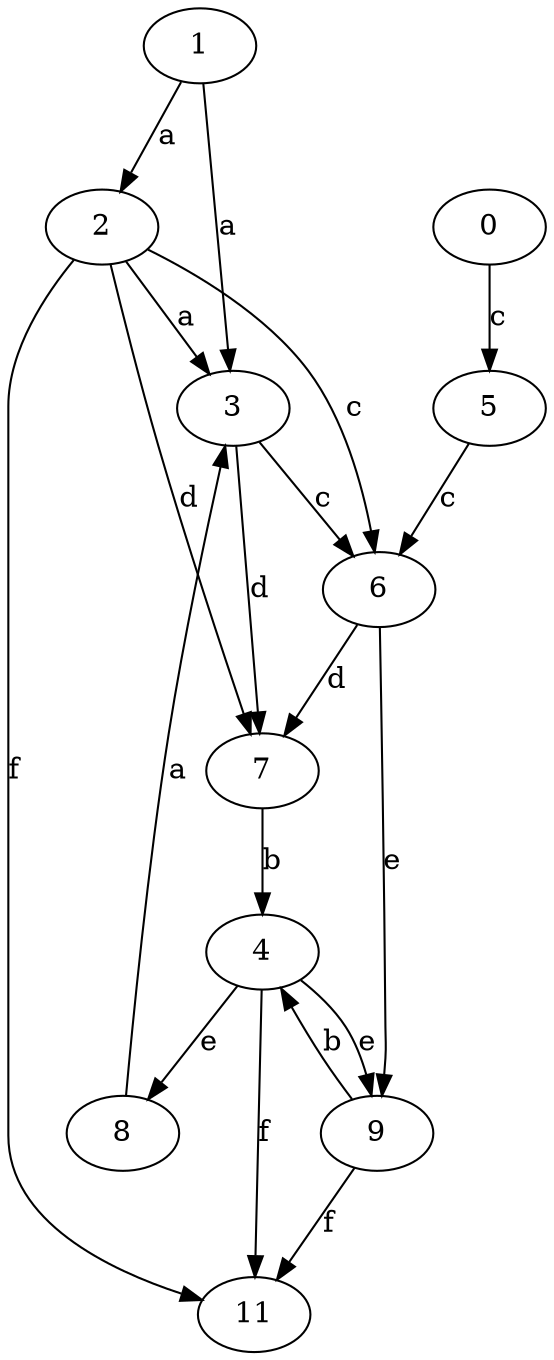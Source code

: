 strict digraph  {
1;
2;
3;
0;
4;
5;
6;
7;
8;
9;
11;
1 -> 2  [label=a];
1 -> 3  [label=a];
2 -> 3  [label=a];
2 -> 6  [label=c];
2 -> 7  [label=d];
2 -> 11  [label=f];
3 -> 6  [label=c];
3 -> 7  [label=d];
0 -> 5  [label=c];
4 -> 8  [label=e];
4 -> 9  [label=e];
4 -> 11  [label=f];
5 -> 6  [label=c];
6 -> 7  [label=d];
6 -> 9  [label=e];
7 -> 4  [label=b];
8 -> 3  [label=a];
9 -> 4  [label=b];
9 -> 11  [label=f];
}
